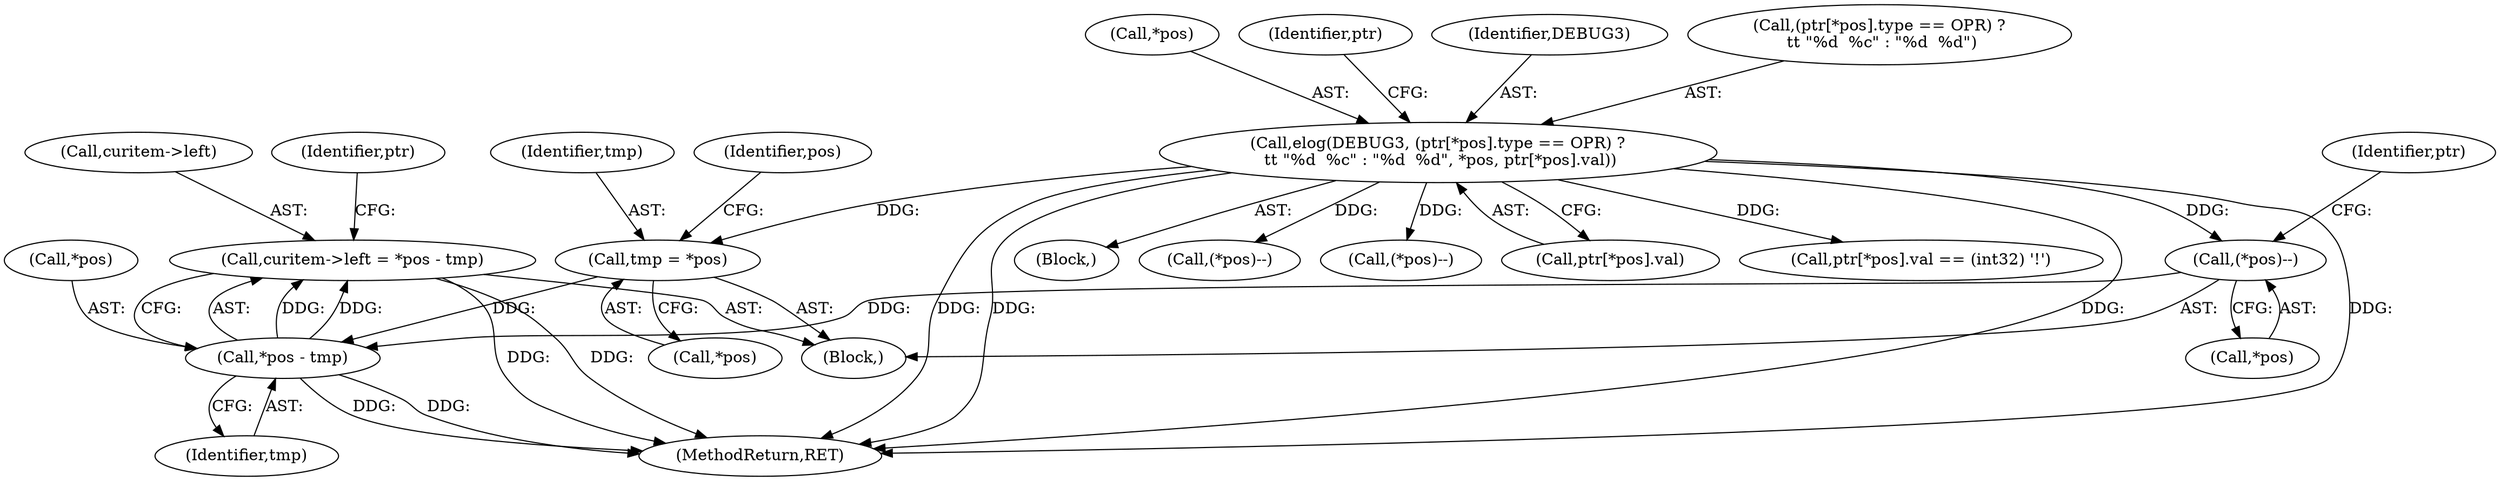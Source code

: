 digraph "0_postgres_31400a673325147e1205326008e32135a78b4d8a_6@integer" {
"1000197" [label="(Call,curitem->left = *pos - tmp)"];
"1000201" [label="(Call,*pos - tmp)"];
"1000191" [label="(Call,(*pos)--)"];
"1000106" [label="(Call,elog(DEBUG3, (ptr[*pos].type == OPR) ?\n \t\t \"%d  %c\" : \"%d  %d\", *pos, ptr[*pos].val))"];
"1000187" [label="(Call,tmp = *pos)"];
"1000104" [label="(Block,)"];
"1000177" [label="(Block,)"];
"1000170" [label="(Call,(*pos)--)"];
"1000187" [label="(Call,tmp = *pos)"];
"1000192" [label="(Call,*pos)"];
"1000189" [label="(Call,*pos)"];
"1000145" [label="(Call,(*pos)--)"];
"1000193" [label="(Identifier,pos)"];
"1000202" [label="(Call,*pos)"];
"1000119" [label="(Call,*pos)"];
"1000121" [label="(Call,ptr[*pos].val)"];
"1000188" [label="(Identifier,tmp)"];
"1000204" [label="(Identifier,tmp)"];
"1000201" [label="(Call,*pos - tmp)"];
"1000197" [label="(Call,curitem->left = *pos - tmp)"];
"1000131" [label="(Identifier,ptr)"];
"1000191" [label="(Call,(*pos)--)"];
"1000107" [label="(Identifier,DEBUG3)"];
"1000150" [label="(Call,ptr[*pos].val == (int32) '!')"];
"1000195" [label="(Identifier,ptr)"];
"1000206" [label="(Identifier,ptr)"];
"1000108" [label="(Call,(ptr[*pos].type == OPR) ?\n \t\t \"%d  %c\" : \"%d  %d\")"];
"1000208" [label="(MethodReturn,RET)"];
"1000198" [label="(Call,curitem->left)"];
"1000106" [label="(Call,elog(DEBUG3, (ptr[*pos].type == OPR) ?\n \t\t \"%d  %c\" : \"%d  %d\", *pos, ptr[*pos].val))"];
"1000197" -> "1000177"  [label="AST: "];
"1000197" -> "1000201"  [label="CFG: "];
"1000198" -> "1000197"  [label="AST: "];
"1000201" -> "1000197"  [label="AST: "];
"1000206" -> "1000197"  [label="CFG: "];
"1000197" -> "1000208"  [label="DDG: "];
"1000197" -> "1000208"  [label="DDG: "];
"1000201" -> "1000197"  [label="DDG: "];
"1000201" -> "1000197"  [label="DDG: "];
"1000201" -> "1000204"  [label="CFG: "];
"1000202" -> "1000201"  [label="AST: "];
"1000204" -> "1000201"  [label="AST: "];
"1000201" -> "1000208"  [label="DDG: "];
"1000201" -> "1000208"  [label="DDG: "];
"1000191" -> "1000201"  [label="DDG: "];
"1000187" -> "1000201"  [label="DDG: "];
"1000191" -> "1000177"  [label="AST: "];
"1000191" -> "1000192"  [label="CFG: "];
"1000192" -> "1000191"  [label="AST: "];
"1000195" -> "1000191"  [label="CFG: "];
"1000106" -> "1000191"  [label="DDG: "];
"1000106" -> "1000104"  [label="AST: "];
"1000106" -> "1000121"  [label="CFG: "];
"1000107" -> "1000106"  [label="AST: "];
"1000108" -> "1000106"  [label="AST: "];
"1000119" -> "1000106"  [label="AST: "];
"1000121" -> "1000106"  [label="AST: "];
"1000131" -> "1000106"  [label="CFG: "];
"1000106" -> "1000208"  [label="DDG: "];
"1000106" -> "1000208"  [label="DDG: "];
"1000106" -> "1000208"  [label="DDG: "];
"1000106" -> "1000208"  [label="DDG: "];
"1000106" -> "1000145"  [label="DDG: "];
"1000106" -> "1000150"  [label="DDG: "];
"1000106" -> "1000170"  [label="DDG: "];
"1000106" -> "1000187"  [label="DDG: "];
"1000187" -> "1000177"  [label="AST: "];
"1000187" -> "1000189"  [label="CFG: "];
"1000188" -> "1000187"  [label="AST: "];
"1000189" -> "1000187"  [label="AST: "];
"1000193" -> "1000187"  [label="CFG: "];
}
